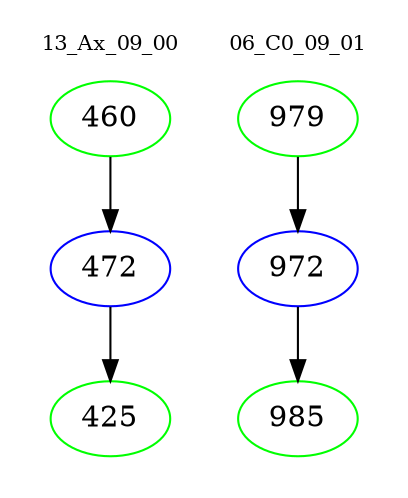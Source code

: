 digraph{
subgraph cluster_0 {
color = white
label = "13_Ax_09_00";
fontsize=10;
T0_460 [label="460", color="green"]
T0_460 -> T0_472 [color="black"]
T0_472 [label="472", color="blue"]
T0_472 -> T0_425 [color="black"]
T0_425 [label="425", color="green"]
}
subgraph cluster_1 {
color = white
label = "06_C0_09_01";
fontsize=10;
T1_979 [label="979", color="green"]
T1_979 -> T1_972 [color="black"]
T1_972 [label="972", color="blue"]
T1_972 -> T1_985 [color="black"]
T1_985 [label="985", color="green"]
}
}
